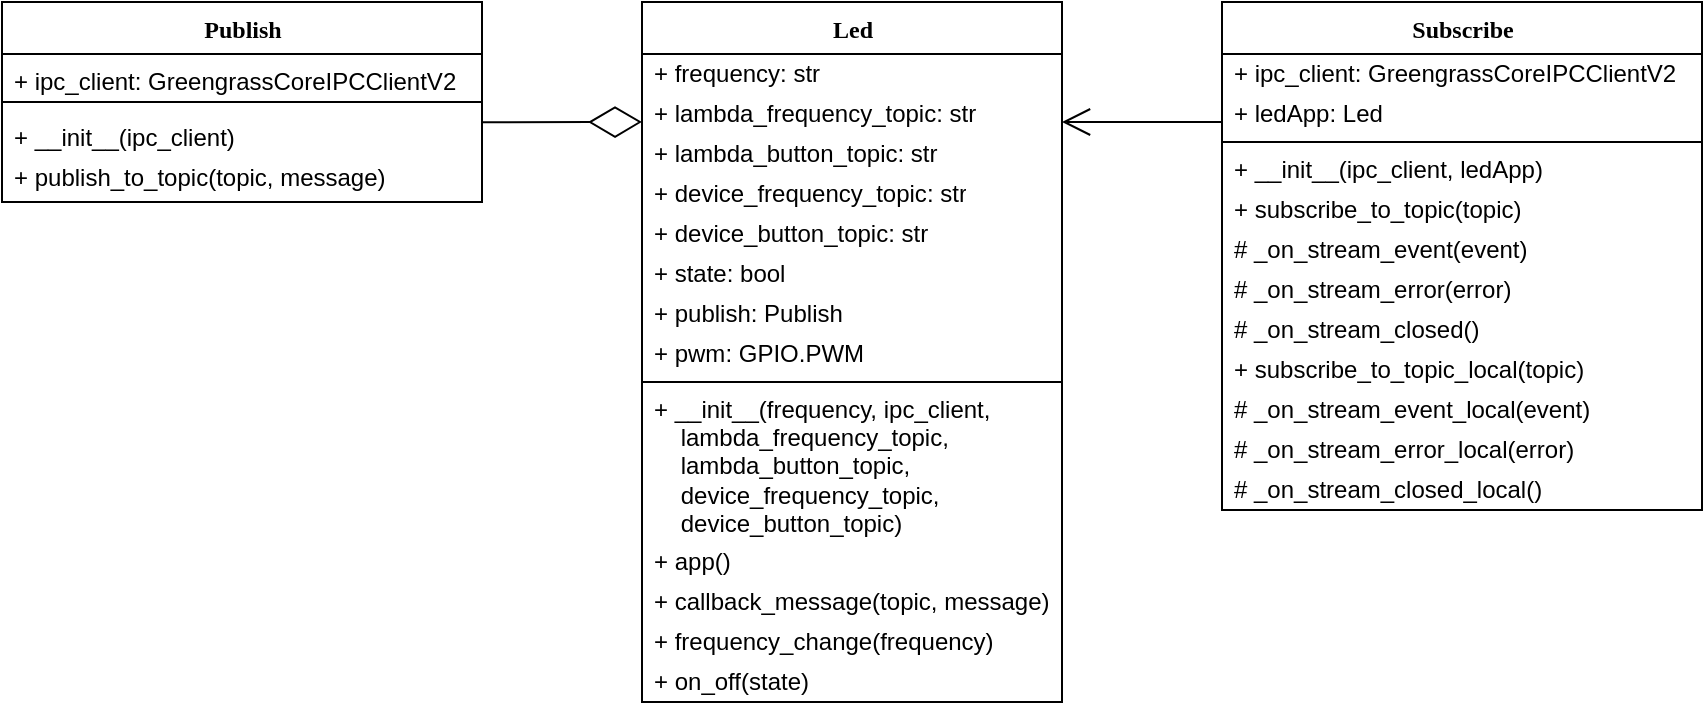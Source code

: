 <mxfile version="22.0.2" type="device">
  <diagram name="Page-1" id="9f46799a-70d6-7492-0946-bef42562c5a5">
    <mxGraphModel dx="1036" dy="606" grid="1" gridSize="10" guides="1" tooltips="1" connect="1" arrows="1" fold="1" page="1" pageScale="1" pageWidth="1100" pageHeight="850" background="none" math="0" shadow="0">
      <root>
        <mxCell id="0" />
        <mxCell id="1" parent="0" />
        <mxCell id="78961159f06e98e8-17" value="Publish" style="swimlane;html=1;fontStyle=1;align=center;verticalAlign=top;childLayout=stackLayout;horizontal=1;startSize=26;horizontalStack=0;resizeParent=1;resizeLast=0;collapsible=1;marginBottom=0;swimlaneFillColor=#ffffff;rounded=0;shadow=0;comic=0;labelBackgroundColor=none;strokeWidth=1;fillColor=none;fontFamily=Verdana;fontSize=12" parent="1" vertex="1">
          <mxGeometry x="120" y="80" width="240" height="100" as="geometry" />
        </mxCell>
        <mxCell id="78961159f06e98e8-21" value="+&amp;nbsp;ipc_client&lt;span style=&quot;background-color: initial;&quot;&gt;:&amp;nbsp;&lt;/span&gt;GreengrassCoreIPCClientV2" style="text;html=1;strokeColor=none;fillColor=none;align=left;verticalAlign=top;spacingLeft=4;spacingRight=4;whiteSpace=wrap;overflow=hidden;rotatable=0;points=[[0,0.5],[1,0.5]];portConstraint=eastwest;" parent="78961159f06e98e8-17" vertex="1">
          <mxGeometry y="26" width="240" height="20" as="geometry" />
        </mxCell>
        <mxCell id="78961159f06e98e8-19" value="" style="line;html=1;strokeWidth=1;fillColor=none;align=left;verticalAlign=middle;spacingTop=-1;spacingLeft=3;spacingRight=3;rotatable=0;labelPosition=right;points=[];portConstraint=eastwest;" parent="78961159f06e98e8-17" vertex="1">
          <mxGeometry y="46" width="240" height="8" as="geometry" />
        </mxCell>
        <mxCell id="78961159f06e98e8-20" value="+&amp;nbsp;__init__(ipc_client&lt;span style=&quot;background-color: initial;&quot;&gt;)&lt;/span&gt;" style="text;html=1;strokeColor=none;fillColor=none;align=left;verticalAlign=top;spacingLeft=4;spacingRight=4;whiteSpace=wrap;overflow=hidden;rotatable=0;points=[[0,0.5],[1,0.5]];portConstraint=eastwest;" parent="78961159f06e98e8-17" vertex="1">
          <mxGeometry y="54" width="240" height="20" as="geometry" />
        </mxCell>
        <mxCell id="78961159f06e98e8-27" value="+&amp;nbsp;publish_to_topic&lt;span style=&quot;background-color: initial;&quot;&gt;(topic, message)&lt;/span&gt;" style="text;html=1;strokeColor=none;fillColor=none;align=left;verticalAlign=top;spacingLeft=4;spacingRight=4;whiteSpace=wrap;overflow=hidden;rotatable=0;points=[[0,0.5],[1,0.5]];portConstraint=eastwest;" parent="78961159f06e98e8-17" vertex="1">
          <mxGeometry y="74" width="240" height="20" as="geometry" />
        </mxCell>
        <mxCell id="78961159f06e98e8-30" value="Led" style="swimlane;html=1;fontStyle=1;align=center;verticalAlign=top;childLayout=stackLayout;horizontal=1;startSize=26;horizontalStack=0;resizeParent=1;resizeLast=0;collapsible=1;marginBottom=0;swimlaneFillColor=#ffffff;rounded=0;shadow=0;comic=0;labelBackgroundColor=none;strokeWidth=1;fillColor=none;fontFamily=Verdana;fontSize=12" parent="1" vertex="1">
          <mxGeometry x="440" y="80" width="210" height="350" as="geometry" />
        </mxCell>
        <mxCell id="78961159f06e98e8-31" value="+&amp;nbsp;frequency&lt;span style=&quot;background-color: initial;&quot;&gt;: str&lt;/span&gt;" style="text;html=1;strokeColor=none;fillColor=none;align=left;verticalAlign=middle;spacingLeft=4;spacingRight=4;whiteSpace=wrap;overflow=hidden;rotatable=0;points=[[0,0.5],[1,0.5]];portConstraint=eastwest;" parent="78961159f06e98e8-30" vertex="1">
          <mxGeometry y="26" width="210" height="20" as="geometry" />
        </mxCell>
        <mxCell id="78961159f06e98e8-32" value="+&amp;nbsp;lambda_frequency_topic&lt;span style=&quot;background-color: initial;&quot;&gt;: str&lt;/span&gt;" style="text;html=1;strokeColor=none;fillColor=none;align=left;verticalAlign=middle;spacingLeft=4;spacingRight=4;whiteSpace=wrap;overflow=hidden;rotatable=0;points=[[0,0.5],[1,0.5]];portConstraint=eastwest;" parent="78961159f06e98e8-30" vertex="1">
          <mxGeometry y="46" width="210" height="20" as="geometry" />
        </mxCell>
        <mxCell id="78961159f06e98e8-33" value="+&amp;nbsp;lambda_button_topic&lt;span style=&quot;background-color: initial;&quot;&gt;: str&lt;/span&gt;" style="text;html=1;strokeColor=none;fillColor=none;align=left;verticalAlign=middle;spacingLeft=4;spacingRight=4;whiteSpace=wrap;overflow=hidden;rotatable=0;points=[[0,0.5],[1,0.5]];portConstraint=eastwest;" parent="78961159f06e98e8-30" vertex="1">
          <mxGeometry y="66" width="210" height="20" as="geometry" />
        </mxCell>
        <mxCell id="78961159f06e98e8-34" value="+&amp;nbsp;device_frequency_topic&lt;span style=&quot;background-color: initial;&quot;&gt;: str&lt;/span&gt;" style="text;html=1;strokeColor=none;fillColor=none;align=left;verticalAlign=middle;spacingLeft=4;spacingRight=4;whiteSpace=wrap;overflow=hidden;rotatable=0;points=[[0,0.5],[1,0.5]];portConstraint=eastwest;" parent="78961159f06e98e8-30" vertex="1">
          <mxGeometry y="86" width="210" height="20" as="geometry" />
        </mxCell>
        <mxCell id="78961159f06e98e8-36" value="+&amp;nbsp;device_button_topic&lt;span style=&quot;background-color: initial;&quot;&gt;: str&lt;/span&gt;" style="text;html=1;strokeColor=none;fillColor=none;align=left;verticalAlign=middle;spacingLeft=4;spacingRight=4;whiteSpace=wrap;overflow=hidden;rotatable=0;points=[[0,0.5],[1,0.5]];portConstraint=eastwest;" parent="78961159f06e98e8-30" vertex="1">
          <mxGeometry y="106" width="210" height="20" as="geometry" />
        </mxCell>
        <mxCell id="78961159f06e98e8-37" value="+&amp;nbsp;state&lt;span style=&quot;background-color: initial;&quot;&gt;: bool&lt;/span&gt;" style="text;html=1;strokeColor=none;fillColor=none;align=left;verticalAlign=middle;spacingLeft=4;spacingRight=4;whiteSpace=wrap;overflow=hidden;rotatable=0;points=[[0,0.5],[1,0.5]];portConstraint=eastwest;" parent="78961159f06e98e8-30" vertex="1">
          <mxGeometry y="126" width="210" height="20" as="geometry" />
        </mxCell>
        <mxCell id="3I6yvNUeAAabbQL9PENc-1" value="+&amp;nbsp;publish&lt;span style=&quot;background-color: initial;&quot;&gt;:&amp;nbsp;&lt;/span&gt;Publish" style="text;html=1;strokeColor=none;fillColor=none;align=left;verticalAlign=middle;spacingLeft=4;spacingRight=4;whiteSpace=wrap;overflow=hidden;rotatable=0;points=[[0,0.5],[1,0.5]];portConstraint=eastwest;" parent="78961159f06e98e8-30" vertex="1">
          <mxGeometry y="146" width="210" height="20" as="geometry" />
        </mxCell>
        <mxCell id="XRWkIWC_QqNa5kWq9IuT-1" value="+&amp;nbsp;pwm&lt;span style=&quot;background-color: initial;&quot;&gt;:&amp;nbsp;&lt;/span&gt;GPIO.PWM" style="text;html=1;strokeColor=none;fillColor=none;align=left;verticalAlign=middle;spacingLeft=4;spacingRight=4;whiteSpace=wrap;overflow=hidden;rotatable=0;points=[[0,0.5],[1,0.5]];portConstraint=eastwest;" parent="78961159f06e98e8-30" vertex="1">
          <mxGeometry y="166" width="210" height="20" as="geometry" />
        </mxCell>
        <mxCell id="3I6yvNUeAAabbQL9PENc-2" value="" style="line;html=1;strokeWidth=1;fillColor=none;align=left;verticalAlign=middle;spacingTop=-1;spacingLeft=3;spacingRight=3;rotatable=0;labelPosition=right;points=[];portConstraint=eastwest;" parent="78961159f06e98e8-30" vertex="1">
          <mxGeometry y="186" width="210" height="8" as="geometry" />
        </mxCell>
        <mxCell id="78961159f06e98e8-52" value="+&amp;nbsp;__init__(frequency, ipc_client,&lt;br&gt;&lt;span style=&quot;&quot;&gt;&lt;span style=&quot;&quot;&gt;&amp;nbsp;&amp;nbsp;&amp;nbsp;&amp;nbsp;&lt;/span&gt;&lt;/span&gt;lambda_frequency_topic,&lt;br&gt;&lt;span style=&quot;&quot;&gt;&lt;span style=&quot;&quot;&gt;&amp;nbsp;&amp;nbsp;&amp;nbsp;&amp;nbsp;&lt;/span&gt;&lt;/span&gt;lambda_button_topic,&lt;br&gt;&lt;span style=&quot;&quot;&gt;&lt;span style=&quot;&quot;&gt;&amp;nbsp;&amp;nbsp;&amp;nbsp;&amp;nbsp;&lt;/span&gt;&lt;/span&gt;device_frequency_topic,&lt;br&gt;&lt;span style=&quot;background-color: initial;&quot;&gt;&lt;span style=&quot;&quot;&gt;&lt;span style=&quot;&quot;&gt;&amp;nbsp; &amp;nbsp;&amp;nbsp;&lt;/span&gt;&lt;/span&gt;&lt;/span&gt;&lt;span style=&quot;background-color: initial;&quot;&gt;device_button_topic)&lt;/span&gt;" style="text;html=1;strokeColor=none;fillColor=none;align=left;verticalAlign=middle;spacingLeft=4;spacingRight=4;whiteSpace=wrap;overflow=hidden;rotatable=0;points=[[0,0.5],[1,0.5]];portConstraint=eastwest;" parent="78961159f06e98e8-30" vertex="1">
          <mxGeometry y="194" width="210" height="76" as="geometry" />
        </mxCell>
        <mxCell id="3I6yvNUeAAabbQL9PENc-3" value="+&amp;nbsp;app&lt;span style=&quot;background-color: initial;&quot;&gt;()&lt;/span&gt;" style="text;html=1;strokeColor=none;fillColor=none;align=left;verticalAlign=middle;spacingLeft=4;spacingRight=4;whiteSpace=wrap;overflow=hidden;rotatable=0;points=[[0,0.5],[1,0.5]];portConstraint=eastwest;" parent="78961159f06e98e8-30" vertex="1">
          <mxGeometry y="270" width="210" height="20" as="geometry" />
        </mxCell>
        <mxCell id="3I6yvNUeAAabbQL9PENc-4" value="+&amp;nbsp;callback_message(topic, message&lt;span style=&quot;background-color: initial;&quot;&gt;)&lt;/span&gt;" style="text;html=1;strokeColor=none;fillColor=none;align=left;verticalAlign=middle;spacingLeft=4;spacingRight=4;whiteSpace=wrap;overflow=hidden;rotatable=0;points=[[0,0.5],[1,0.5]];portConstraint=eastwest;" parent="78961159f06e98e8-30" vertex="1">
          <mxGeometry y="290" width="210" height="20" as="geometry" />
        </mxCell>
        <mxCell id="3I6yvNUeAAabbQL9PENc-5" value="+&amp;nbsp;frequency_change&lt;span style=&quot;background-color: initial;&quot;&gt;(frequency)&lt;/span&gt;" style="text;html=1;strokeColor=none;fillColor=none;align=left;verticalAlign=middle;spacingLeft=4;spacingRight=4;whiteSpace=wrap;overflow=hidden;rotatable=0;points=[[0,0.5],[1,0.5]];portConstraint=eastwest;" parent="78961159f06e98e8-30" vertex="1">
          <mxGeometry y="310" width="210" height="20" as="geometry" />
        </mxCell>
        <mxCell id="3I6yvNUeAAabbQL9PENc-6" value="+&amp;nbsp;on_off(state&lt;span style=&quot;background-color: initial;&quot;&gt;)&lt;/span&gt;" style="text;html=1;strokeColor=none;fillColor=none;align=left;verticalAlign=middle;spacingLeft=4;spacingRight=4;whiteSpace=wrap;overflow=hidden;rotatable=0;points=[[0,0.5],[1,0.5]];portConstraint=eastwest;" parent="78961159f06e98e8-30" vertex="1">
          <mxGeometry y="330" width="210" height="20" as="geometry" />
        </mxCell>
        <mxCell id="78961159f06e98e8-43" value="Subscribe" style="swimlane;html=1;fontStyle=1;align=center;verticalAlign=top;childLayout=stackLayout;horizontal=1;startSize=26;horizontalStack=0;resizeParent=1;resizeLast=0;collapsible=1;marginBottom=0;swimlaneFillColor=#ffffff;rounded=0;shadow=0;comic=0;labelBackgroundColor=none;strokeWidth=1;fillColor=none;fontFamily=Verdana;fontSize=12" parent="1" vertex="1">
          <mxGeometry x="730" y="80" width="240" height="254" as="geometry" />
        </mxCell>
        <mxCell id="78961159f06e98e8-44" value="+&amp;nbsp;ipc_client:&amp;nbsp;GreengrassCoreIPCClientV2" style="text;html=1;strokeColor=none;fillColor=none;align=left;verticalAlign=middle;spacingLeft=4;spacingRight=4;whiteSpace=wrap;overflow=hidden;rotatable=0;points=[[0,0.5],[1,0.5]];portConstraint=eastwest;" parent="78961159f06e98e8-43" vertex="1">
          <mxGeometry y="26" width="240" height="20" as="geometry" />
        </mxCell>
        <mxCell id="78961159f06e98e8-45" value="+&amp;nbsp;ledApp&lt;span style=&quot;background-color: initial;&quot;&gt;:&amp;nbsp;&lt;/span&gt;Led" style="text;html=1;strokeColor=none;fillColor=none;align=left;verticalAlign=middle;spacingLeft=4;spacingRight=4;whiteSpace=wrap;overflow=hidden;rotatable=0;points=[[0,0.5],[1,0.5]];portConstraint=eastwest;" parent="78961159f06e98e8-43" vertex="1">
          <mxGeometry y="46" width="240" height="20" as="geometry" />
        </mxCell>
        <mxCell id="78961159f06e98e8-51" value="" style="line;html=1;strokeWidth=1;fillColor=none;align=left;verticalAlign=middle;spacingTop=-1;spacingLeft=3;spacingRight=3;rotatable=0;labelPosition=right;points=[];portConstraint=eastwest;" parent="78961159f06e98e8-43" vertex="1">
          <mxGeometry y="66" width="240" height="8" as="geometry" />
        </mxCell>
        <mxCell id="78961159f06e98e8-53" value="+&amp;nbsp;__init__(ipc_client, ledApp&lt;span style=&quot;background-color: initial;&quot;&gt;)&lt;/span&gt;" style="text;html=1;strokeColor=none;fillColor=none;align=left;verticalAlign=middle;spacingLeft=4;spacingRight=4;whiteSpace=wrap;overflow=hidden;rotatable=0;points=[[0,0.5],[1,0.5]];portConstraint=eastwest;" parent="78961159f06e98e8-43" vertex="1">
          <mxGeometry y="74" width="240" height="20" as="geometry" />
        </mxCell>
        <mxCell id="3I6yvNUeAAabbQL9PENc-8" value="+&amp;nbsp;subscribe_to_topic(topic&lt;span style=&quot;background-color: initial;&quot;&gt;)&lt;/span&gt;" style="text;html=1;strokeColor=none;fillColor=none;align=left;verticalAlign=middle;spacingLeft=4;spacingRight=4;whiteSpace=wrap;overflow=hidden;rotatable=0;points=[[0,0.5],[1,0.5]];portConstraint=eastwest;" parent="78961159f06e98e8-43" vertex="1">
          <mxGeometry y="94" width="240" height="20" as="geometry" />
        </mxCell>
        <mxCell id="3I6yvNUeAAabbQL9PENc-9" value="#&amp;nbsp;_on_stream_event&lt;span style=&quot;background-color: initial;&quot;&gt;(event&lt;/span&gt;&lt;span style=&quot;background-color: initial;&quot;&gt;)&lt;/span&gt;" style="text;html=1;strokeColor=none;fillColor=none;align=left;verticalAlign=middle;spacingLeft=4;spacingRight=4;whiteSpace=wrap;overflow=hidden;rotatable=0;points=[[0,0.5],[1,0.5]];portConstraint=eastwest;" parent="78961159f06e98e8-43" vertex="1">
          <mxGeometry y="114" width="240" height="20" as="geometry" />
        </mxCell>
        <mxCell id="3I6yvNUeAAabbQL9PENc-10" value="#&amp;nbsp;_on_stream_error&lt;span style=&quot;background-color: initial;&quot;&gt;(error&lt;/span&gt;&lt;span style=&quot;background-color: initial;&quot;&gt;)&lt;/span&gt;" style="text;html=1;strokeColor=none;fillColor=none;align=left;verticalAlign=middle;spacingLeft=4;spacingRight=4;whiteSpace=wrap;overflow=hidden;rotatable=0;points=[[0,0.5],[1,0.5]];portConstraint=eastwest;" parent="78961159f06e98e8-43" vertex="1">
          <mxGeometry y="134" width="240" height="20" as="geometry" />
        </mxCell>
        <mxCell id="3I6yvNUeAAabbQL9PENc-11" value="#&amp;nbsp;_on_stream_closed&lt;span style=&quot;background-color: initial;&quot;&gt;(&lt;/span&gt;&lt;span style=&quot;background-color: initial;&quot;&gt;)&lt;/span&gt;" style="text;html=1;strokeColor=none;fillColor=none;align=left;verticalAlign=middle;spacingLeft=4;spacingRight=4;whiteSpace=wrap;overflow=hidden;rotatable=0;points=[[0,0.5],[1,0.5]];portConstraint=eastwest;" parent="78961159f06e98e8-43" vertex="1">
          <mxGeometry y="154" width="240" height="20" as="geometry" />
        </mxCell>
        <mxCell id="XRWkIWC_QqNa5kWq9IuT-2" value="+&amp;nbsp;subscribe_to_topic_local(topic&lt;span style=&quot;background-color: initial;&quot;&gt;)&lt;/span&gt;" style="text;html=1;strokeColor=none;fillColor=none;align=left;verticalAlign=middle;spacingLeft=4;spacingRight=4;whiteSpace=wrap;overflow=hidden;rotatable=0;points=[[0,0.5],[1,0.5]];portConstraint=eastwest;" parent="78961159f06e98e8-43" vertex="1">
          <mxGeometry y="174" width="240" height="20" as="geometry" />
        </mxCell>
        <mxCell id="XRWkIWC_QqNa5kWq9IuT-3" value="#&amp;nbsp;_on_stream_event_local&lt;span style=&quot;background-color: initial;&quot;&gt;(event&lt;/span&gt;&lt;span style=&quot;background-color: initial;&quot;&gt;)&lt;/span&gt;" style="text;html=1;strokeColor=none;fillColor=none;align=left;verticalAlign=middle;spacingLeft=4;spacingRight=4;whiteSpace=wrap;overflow=hidden;rotatable=0;points=[[0,0.5],[1,0.5]];portConstraint=eastwest;" parent="78961159f06e98e8-43" vertex="1">
          <mxGeometry y="194" width="240" height="20" as="geometry" />
        </mxCell>
        <mxCell id="XRWkIWC_QqNa5kWq9IuT-4" value="#&amp;nbsp;_on_stream_error_local(error&lt;span style=&quot;border-color: var(--border-color); background-color: initial;&quot;&gt;)&lt;/span&gt;" style="text;html=1;strokeColor=none;fillColor=none;align=left;verticalAlign=middle;spacingLeft=4;spacingRight=4;whiteSpace=wrap;overflow=hidden;rotatable=0;points=[[0,0.5],[1,0.5]];portConstraint=eastwest;" parent="78961159f06e98e8-43" vertex="1">
          <mxGeometry y="214" width="240" height="20" as="geometry" />
        </mxCell>
        <mxCell id="XRWkIWC_QqNa5kWq9IuT-5" value="#&amp;nbsp;_on_stream_closed_local(&lt;span style=&quot;border-color: var(--border-color); background-color: initial;&quot;&gt;)&lt;/span&gt;" style="text;html=1;strokeColor=none;fillColor=none;align=left;verticalAlign=middle;spacingLeft=4;spacingRight=4;whiteSpace=wrap;overflow=hidden;rotatable=0;points=[[0,0.5],[1,0.5]];portConstraint=eastwest;" parent="78961159f06e98e8-43" vertex="1">
          <mxGeometry y="234" width="240" height="20" as="geometry" />
        </mxCell>
        <mxCell id="KQwF1moDyohYFdXyYI15-1" value="" style="endArrow=diamondThin;endFill=0;endSize=24;html=1;rounded=0;exitX=1.001;exitY=0.806;exitDx=0;exitDy=0;exitPerimeter=0;" parent="1" edge="1">
          <mxGeometry width="160" relative="1" as="geometry">
            <mxPoint x="360.24" y="140.12" as="sourcePoint" />
            <mxPoint x="440" y="140" as="targetPoint" />
          </mxGeometry>
        </mxCell>
        <mxCell id="KQwF1moDyohYFdXyYI15-4" value="" style="endArrow=open;endSize=12;html=1;rounded=0;entryX=1;entryY=0.2;entryDx=0;entryDy=0;entryPerimeter=0;exitX=0;exitY=0.5;exitDx=0;exitDy=0;exitPerimeter=0;" parent="1" edge="1">
          <mxGeometry width="160" relative="1" as="geometry">
            <mxPoint x="730" y="140" as="sourcePoint" />
            <mxPoint x="650" y="140" as="targetPoint" />
          </mxGeometry>
        </mxCell>
      </root>
    </mxGraphModel>
  </diagram>
</mxfile>
